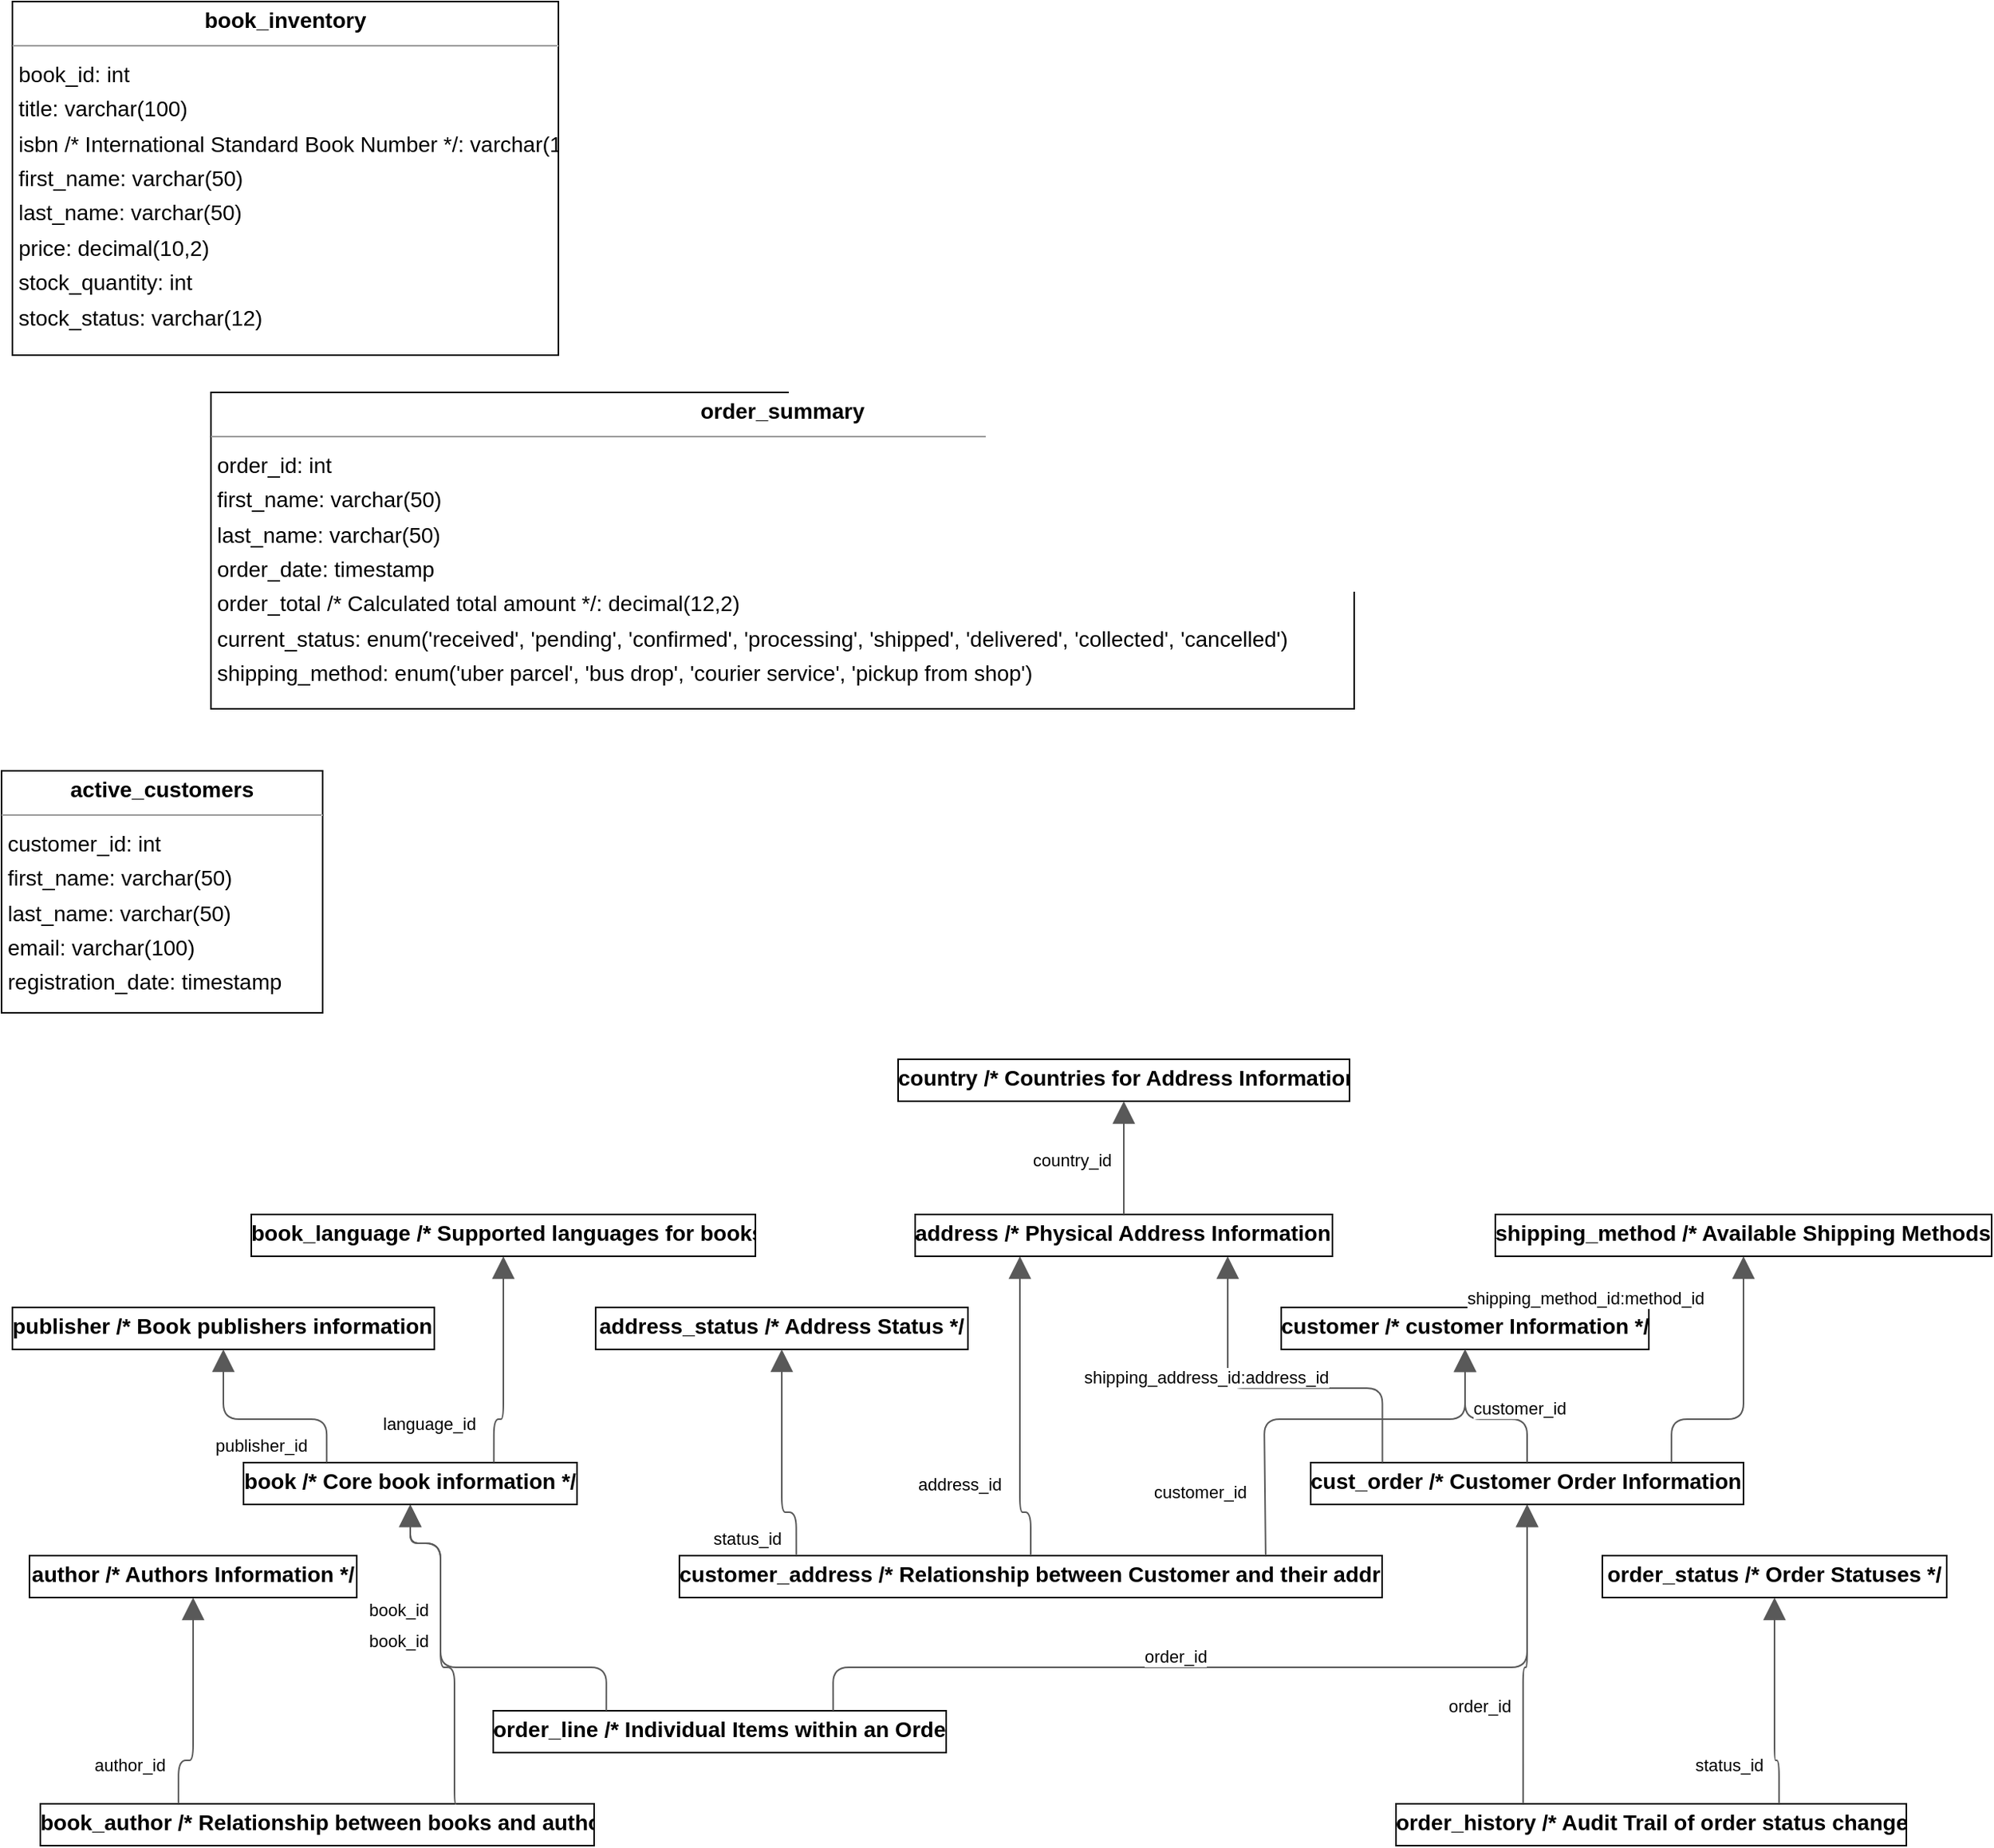 <mxGraphModel dx="0" dy="0" grid="1" gridSize="10" guides="1" tooltips="1" connect="1" arrows="1" fold="1" page="0" pageScale="1" background="none" math="0" shadow="0">
  <root>
    <mxCell id="0" />
    <mxCell id="1" parent="0" />
    <mxCell id="node12" parent="1" vertex="1" value="&lt;p style=&quot;margin:0px;margin-top:4px;text-align:center;&quot;&gt;&lt;b&gt;active_customers&lt;/b&gt;&lt;/p&gt;&lt;hr size=&quot;1&quot;/&gt;&lt;p style=&quot;margin:0 0 0 4px;line-height:1.6;&quot;&gt; customer_id: int&lt;br/&gt; first_name: varchar(50)&lt;br/&gt; last_name: varchar(50)&lt;br/&gt; email: varchar(100)&lt;br/&gt; registration_date: timestamp&lt;/p&gt;" style="verticalAlign=top;align=left;overflow=fill;fontSize=14;fontFamily=Helvetica;html=1;rounded=0;shadow=0;comic=0;labelBackgroundColor=none;strokeWidth=1;">
      <mxGeometry x="-368" y="382" width="207" height="156" as="geometry" />
    </mxCell>
    <mxCell id="node0" parent="1" vertex="1" value="&lt;p style=&quot;margin:0px;margin-top:4px;text-align:center;&quot;&gt;&lt;b&gt;address  /* Physical Address Information */&lt;/b&gt;&lt;/p&gt;&lt;hr size=&quot;1&quot;/&gt;" style="verticalAlign=top;align=left;overflow=fill;fontSize=14;fontFamily=Helvetica;html=1;rounded=0;shadow=0;comic=0;labelBackgroundColor=none;strokeWidth=1;">
      <mxGeometry x="221" y="668" width="269" height="27" as="geometry" />
    </mxCell>
    <mxCell id="node17" parent="1" vertex="1" value="&lt;p style=&quot;margin:0px;margin-top:4px;text-align:center;&quot;&gt;&lt;b&gt;address_status  /* Address Status */&lt;/b&gt;&lt;/p&gt;&lt;hr size=&quot;1&quot;/&gt;" style="verticalAlign=top;align=left;overflow=fill;fontSize=14;fontFamily=Helvetica;html=1;rounded=0;shadow=0;comic=0;labelBackgroundColor=none;strokeWidth=1;">
      <mxGeometry x="15" y="728" width="240" height="27" as="geometry" />
    </mxCell>
    <mxCell id="node14" parent="1" vertex="1" value="&lt;p style=&quot;margin:0px;margin-top:4px;text-align:center;&quot;&gt;&lt;b&gt;author  /* Authors Information */&lt;/b&gt;&lt;/p&gt;&lt;hr size=&quot;1&quot;/&gt;" style="verticalAlign=top;align=left;overflow=fill;fontSize=14;fontFamily=Helvetica;html=1;rounded=0;shadow=0;comic=0;labelBackgroundColor=none;strokeWidth=1;">
      <mxGeometry x="-350" y="888" width="211" height="27" as="geometry" />
    </mxCell>
    <mxCell id="node13" parent="1" vertex="1" value="&lt;p style=&quot;margin:0px;margin-top:4px;text-align:center;&quot;&gt;&lt;b&gt;book  /* Core book information */&lt;/b&gt;&lt;/p&gt;&lt;hr size=&quot;1&quot;/&gt;" style="verticalAlign=top;align=left;overflow=fill;fontSize=14;fontFamily=Helvetica;html=1;rounded=0;shadow=0;comic=0;labelBackgroundColor=none;strokeWidth=1;">
      <mxGeometry x="-212" y="828" width="215" height="27" as="geometry" />
    </mxCell>
    <mxCell id="node8" parent="1" vertex="1" value="&lt;p style=&quot;margin:0px;margin-top:4px;text-align:center;&quot;&gt;&lt;b&gt;book_author  /* Relationship between books and authors */&lt;/b&gt;&lt;/p&gt;&lt;hr size=&quot;1&quot;/&gt;" style="verticalAlign=top;align=left;overflow=fill;fontSize=14;fontFamily=Helvetica;html=1;rounded=0;shadow=0;comic=0;labelBackgroundColor=none;strokeWidth=1;">
      <mxGeometry x="-343" y="1048" width="357" height="27" as="geometry" />
    </mxCell>
    <mxCell id="node6" parent="1" vertex="1" value="&lt;p style=&quot;margin:0px;margin-top:4px;text-align:center;&quot;&gt;&lt;b&gt;book_inventory&lt;/b&gt;&lt;/p&gt;&lt;hr size=&quot;1&quot;/&gt;&lt;p style=&quot;margin:0 0 0 4px;line-height:1.6;&quot;&gt; book_id: int&lt;br/&gt; title: varchar(100)&lt;br/&gt; isbn  /* International Standard Book Number */: varchar(13)&lt;br/&gt; first_name: varchar(50)&lt;br/&gt; last_name: varchar(50)&lt;br/&gt; price: decimal(10,2)&lt;br/&gt; stock_quantity: int&lt;br/&gt; stock_status: varchar(12)&lt;/p&gt;" style="verticalAlign=top;align=left;overflow=fill;fontSize=14;fontFamily=Helvetica;html=1;rounded=0;shadow=0;comic=0;labelBackgroundColor=none;strokeWidth=1;">
      <mxGeometry x="-361" y="-114" width="352" height="228" as="geometry" />
    </mxCell>
    <mxCell id="node10" parent="1" vertex="1" value="&lt;p style=&quot;margin:0px;margin-top:4px;text-align:center;&quot;&gt;&lt;b&gt;book_language  /* Supported languages for books */&lt;/b&gt;&lt;/p&gt;&lt;hr size=&quot;1&quot;/&gt;" style="verticalAlign=top;align=left;overflow=fill;fontSize=14;fontFamily=Helvetica;html=1;rounded=0;shadow=0;comic=0;labelBackgroundColor=none;strokeWidth=1;">
      <mxGeometry x="-207" y="668" width="325" height="27" as="geometry" />
    </mxCell>
    <mxCell id="node4" parent="1" vertex="1" value="&lt;p style=&quot;margin:0px;margin-top:4px;text-align:center;&quot;&gt;&lt;b&gt;country  /* Countries for Address Information */&lt;/b&gt;&lt;/p&gt;&lt;hr size=&quot;1&quot;/&gt;" style="verticalAlign=top;align=left;overflow=fill;fontSize=14;fontFamily=Helvetica;html=1;rounded=0;shadow=0;comic=0;labelBackgroundColor=none;strokeWidth=1;">
      <mxGeometry x="210" y="568" width="291" height="27" as="geometry" />
    </mxCell>
    <mxCell id="node15" parent="1" vertex="1" value="&lt;p style=&quot;margin:0px;margin-top:4px;text-align:center;&quot;&gt;&lt;b&gt;cust_order  /* Customer Order Information */&lt;/b&gt;&lt;/p&gt;&lt;hr size=&quot;1&quot;/&gt;" style="verticalAlign=top;align=left;overflow=fill;fontSize=14;fontFamily=Helvetica;html=1;rounded=0;shadow=0;comic=0;labelBackgroundColor=none;strokeWidth=1;">
      <mxGeometry x="476" y="828" width="279" height="27" as="geometry" />
    </mxCell>
    <mxCell id="node1" parent="1" vertex="1" value="&lt;p style=&quot;margin:0px;margin-top:4px;text-align:center;&quot;&gt;&lt;b&gt;customer  /* customer Information */&lt;/b&gt;&lt;/p&gt;&lt;hr size=&quot;1&quot;/&gt;" style="verticalAlign=top;align=left;overflow=fill;fontSize=14;fontFamily=Helvetica;html=1;rounded=0;shadow=0;comic=0;labelBackgroundColor=none;strokeWidth=1;">
      <mxGeometry x="457" y="728" width="237" height="27" as="geometry" />
    </mxCell>
    <mxCell id="node2" parent="1" vertex="1" value="&lt;p style=&quot;margin:0px;margin-top:4px;text-align:center;&quot;&gt;&lt;b&gt;customer_address  /* Relationship between Customer and their addresses */&lt;/b&gt;&lt;/p&gt;&lt;hr size=&quot;1&quot;/&gt;" style="verticalAlign=top;align=left;overflow=fill;fontSize=14;fontFamily=Helvetica;html=1;rounded=0;shadow=0;comic=0;labelBackgroundColor=none;strokeWidth=1;">
      <mxGeometry x="69" y="888" width="453" height="27" as="geometry" />
    </mxCell>
    <mxCell id="node9" parent="1" vertex="1" value="&lt;p style=&quot;margin:0px;margin-top:4px;text-align:center;&quot;&gt;&lt;b&gt;order_history  /* Audit Trail of order status changes */&lt;/b&gt;&lt;/p&gt;&lt;hr size=&quot;1&quot;/&gt;" style="verticalAlign=top;align=left;overflow=fill;fontSize=14;fontFamily=Helvetica;html=1;rounded=0;shadow=0;comic=0;labelBackgroundColor=none;strokeWidth=1;">
      <mxGeometry x="531" y="1048" width="329" height="27" as="geometry" />
    </mxCell>
    <mxCell id="node16" parent="1" vertex="1" value="&lt;p style=&quot;margin:0px;margin-top:4px;text-align:center;&quot;&gt;&lt;b&gt;order_line  /* Individual Items within an Order */&lt;/b&gt;&lt;/p&gt;&lt;hr size=&quot;1&quot;/&gt;" style="verticalAlign=top;align=left;overflow=fill;fontSize=14;fontFamily=Helvetica;html=1;rounded=0;shadow=0;comic=0;labelBackgroundColor=none;strokeWidth=1;">
      <mxGeometry x="-51" y="988" width="292" height="27" as="geometry" />
    </mxCell>
    <mxCell id="node11" parent="1" vertex="1" value="&lt;p style=&quot;margin:0px;margin-top:4px;text-align:center;&quot;&gt;&lt;b&gt;order_status  /* Order Statuses */&lt;/b&gt;&lt;/p&gt;&lt;hr size=&quot;1&quot;/&gt;" style="verticalAlign=top;align=left;overflow=fill;fontSize=14;fontFamily=Helvetica;html=1;rounded=0;shadow=0;comic=0;labelBackgroundColor=none;strokeWidth=1;">
      <mxGeometry x="664" y="888" width="222" height="27" as="geometry" />
    </mxCell>
    <mxCell id="node7" parent="1" vertex="1" value="&lt;p style=&quot;margin:0px;margin-top:4px;text-align:center;&quot;&gt;&lt;b&gt;order_summary&lt;/b&gt;&lt;/p&gt;&lt;hr size=&quot;1&quot;/&gt;&lt;p style=&quot;margin:0 0 0 4px;line-height:1.6;&quot;&gt; order_id: int&lt;br/&gt; first_name: varchar(50)&lt;br/&gt; last_name: varchar(50)&lt;br/&gt; order_date: timestamp&lt;br/&gt; order_total  /* Calculated total amount */: decimal(12,2)&lt;br/&gt; current_status: enum(&amp;#39;received&amp;#39;, &amp;#39;pending&amp;#39;, &amp;#39;confirmed&amp;#39;, &amp;#39;processing&amp;#39;, &amp;#39;shipped&amp;#39;, &amp;#39;delivered&amp;#39;, &amp;#39;collected&amp;#39;, &amp;#39;cancelled&amp;#39;)&lt;br/&gt; shipping_method: enum(&amp;#39;uber parcel&amp;#39;, &amp;#39;bus drop&amp;#39;, &amp;#39;courier service&amp;#39;, &amp;#39;pickup from shop&amp;#39;)&lt;/p&gt;" style="verticalAlign=top;align=left;overflow=fill;fontSize=14;fontFamily=Helvetica;html=1;rounded=0;shadow=0;comic=0;labelBackgroundColor=none;strokeWidth=1;">
      <mxGeometry x="-233" y="138" width="737" height="204" as="geometry" />
    </mxCell>
    <mxCell id="node3" parent="1" vertex="1" value="&lt;p style=&quot;margin:0px;margin-top:4px;text-align:center;&quot;&gt;&lt;b&gt;publisher  /* Book publishers information */&lt;/b&gt;&lt;/p&gt;&lt;hr size=&quot;1&quot;/&gt;" style="verticalAlign=top;align=left;overflow=fill;fontSize=14;fontFamily=Helvetica;html=1;rounded=0;shadow=0;comic=0;labelBackgroundColor=none;strokeWidth=1;">
      <mxGeometry x="-361" y="728" width="272" height="27" as="geometry" />
    </mxCell>
    <mxCell id="node5" parent="1" vertex="1" value="&lt;p style=&quot;margin:0px;margin-top:4px;text-align:center;&quot;&gt;&lt;b&gt;shipping_method  /* Available Shipping Methods */&lt;/b&gt;&lt;/p&gt;&lt;hr size=&quot;1&quot;/&gt;" style="verticalAlign=top;align=left;overflow=fill;fontSize=14;fontFamily=Helvetica;html=1;rounded=0;shadow=0;comic=0;labelBackgroundColor=none;strokeWidth=1;">
      <mxGeometry x="595" y="668" width="320" height="27" as="geometry" />
    </mxCell>
    <mxCell id="edge11" edge="1" value="" parent="1" source="node0" target="node4" style="html=1;rounded=1;edgeStyle=orthogonalEdgeStyle;dashed=0;startArrow=none;endArrow=block;endSize=12;strokeColor=#595959;exitX=0.500;exitY=0.001;exitDx=0;exitDy=0;entryX=0.500;entryY=1.001;entryDx=0;entryDy=0;">
      <mxGeometry width="50" height="50" relative="1" as="geometry">
        <Array as="points" />
      </mxGeometry>
    </mxCell>
    <mxCell id="label68" parent="edge11" vertex="1" connectable="0" value="country_id" style="edgeLabel;resizable=0;html=1;align=left;verticalAlign=top;strokeColor=default;">
      <mxGeometry x="295" y="620" as="geometry" />
    </mxCell>
    <mxCell id="edge14" edge="1" value="" parent="1" source="node13" target="node10" style="html=1;rounded=1;edgeStyle=orthogonalEdgeStyle;dashed=0;startArrow=none;endArrow=block;endSize=12;strokeColor=#595959;exitX=0.750;exitY=0.001;exitDx=0;exitDy=0;entryX=0.500;entryY=1.001;entryDx=0;entryDy=0;">
      <mxGeometry width="50" height="50" relative="1" as="geometry">
        <Array as="points">
          <mxPoint x="-51" y="800" />
          <mxPoint x="-45" y="800" />
        </Array>
      </mxGeometry>
    </mxCell>
    <mxCell id="label86" parent="edge14" vertex="1" connectable="0" value="language_id" style="edgeLabel;resizable=0;html=1;align=left;verticalAlign=top;strokeColor=default;">
      <mxGeometry x="-124" y="790" as="geometry" />
    </mxCell>
    <mxCell id="edge0" edge="1" value="" parent="1" source="node13" target="node3" style="html=1;rounded=1;edgeStyle=orthogonalEdgeStyle;dashed=0;startArrow=none;endArrow=block;endSize=12;strokeColor=#595959;exitX=0.250;exitY=0.001;exitDx=0;exitDy=0;entryX=0.500;entryY=1.002;entryDx=0;entryDy=0;">
      <mxGeometry width="50" height="50" relative="1" as="geometry">
        <Array as="points">
          <mxPoint x="-159" y="800" />
          <mxPoint x="-225" y="800" />
        </Array>
      </mxGeometry>
    </mxCell>
    <mxCell id="label2" parent="edge0" vertex="1" connectable="0" value="publisher_id" style="edgeLabel;resizable=0;html=1;align=left;verticalAlign=top;strokeColor=default;">
      <mxGeometry x="-232" y="804" as="geometry" />
    </mxCell>
    <mxCell id="edge4" edge="1" value="" parent="1" source="node8" target="node14" style="html=1;rounded=1;edgeStyle=orthogonalEdgeStyle;dashed=0;startArrow=none;endArrow=block;endSize=12;strokeColor=#595959;exitX=0.250;exitY=0.001;exitDx=0;exitDy=0;entryX=0.500;entryY=1.001;entryDx=0;entryDy=0;">
      <mxGeometry width="50" height="50" relative="1" as="geometry">
        <Array as="points">
          <mxPoint x="-254" y="1020" />
          <mxPoint x="-245" y="1020" />
        </Array>
      </mxGeometry>
    </mxCell>
    <mxCell id="label26" parent="edge4" vertex="1" connectable="0" value="author_id" style="edgeLabel;resizable=0;html=1;align=left;verticalAlign=top;strokeColor=default;">
      <mxGeometry x="-310" y="1010" as="geometry" />
    </mxCell>
    <mxCell id="edge13" edge="1" value="" parent="1" source="node8" target="node13" style="html=1;rounded=1;edgeStyle=orthogonalEdgeStyle;dashed=0;startArrow=none;endArrow=block;endSize=12;strokeColor=#595959;exitX=0.750;exitY=0.002;exitDx=0;exitDy=0;entryX=0.500;entryY=1.001;entryDx=0;entryDy=0;">
      <mxGeometry width="50" height="50" relative="1" as="geometry">
        <Array as="points">
          <mxPoint x="-76" y="960" />
          <mxPoint x="-85" y="960" />
          <mxPoint x="-85" y="880" />
          <mxPoint x="-105" y="880" />
        </Array>
      </mxGeometry>
    </mxCell>
    <mxCell id="label80" parent="edge13" vertex="1" connectable="0" value="book_id" style="edgeLabel;resizable=0;html=1;align=left;verticalAlign=top;strokeColor=default;">
      <mxGeometry x="-133" y="930" as="geometry" />
    </mxCell>
    <mxCell id="edge12" edge="1" value="" parent="1" source="node15" target="node0" style="html=1;rounded=1;edgeStyle=orthogonalEdgeStyle;dashed=0;startArrow=none;endArrow=block;endSize=12;strokeColor=#595959;exitX=0.167;exitY=0.002;exitDx=0;exitDy=0;entryX=0.750;entryY=1.002;entryDx=0;entryDy=0;">
      <mxGeometry width="50" height="50" relative="1" as="geometry">
        <Array as="points">
          <mxPoint x="522" y="780" />
          <mxPoint x="422" y="780" />
        </Array>
      </mxGeometry>
    </mxCell>
    <mxCell id="label74" parent="edge12" vertex="1" connectable="0" value="shipping_address_id:address_id" style="edgeLabel;resizable=0;html=1;align=left;verticalAlign=top;strokeColor=default;">
      <mxGeometry x="328" y="760" as="geometry" />
    </mxCell>
    <mxCell id="edge5" edge="1" value="" parent="1" source="node15" target="node1" style="html=1;rounded=1;edgeStyle=orthogonalEdgeStyle;dashed=0;startArrow=none;endArrow=block;endSize=12;strokeColor=#595959;exitX=0.500;exitY=0.001;exitDx=0;exitDy=0;entryX=0.500;entryY=1.002;entryDx=0;entryDy=0;">
      <mxGeometry width="50" height="50" relative="1" as="geometry">
        <Array as="points">
          <mxPoint x="615" y="800" />
          <mxPoint x="575" y="800" />
        </Array>
      </mxGeometry>
    </mxCell>
    <mxCell id="label32" parent="edge5" vertex="1" connectable="0" value="customer_id" style="edgeLabel;resizable=0;html=1;align=left;verticalAlign=top;strokeColor=default;">
      <mxGeometry x="579" y="780" as="geometry" />
    </mxCell>
    <mxCell id="edge8" edge="1" value="" parent="1" source="node15" target="node5" style="html=1;rounded=1;edgeStyle=orthogonalEdgeStyle;dashed=0;startArrow=none;endArrow=block;endSize=12;strokeColor=#595959;exitX=0.833;exitY=0.001;exitDx=0;exitDy=0;entryX=0.500;entryY=1.001;entryDx=0;entryDy=0;">
      <mxGeometry width="50" height="50" relative="1" as="geometry">
        <Array as="points">
          <mxPoint x="708" y="800" />
          <mxPoint x="755" y="800" />
        </Array>
      </mxGeometry>
    </mxCell>
    <mxCell id="label50" parent="edge8" vertex="1" connectable="0" value="shipping_method_id:method_id" style="edgeLabel;resizable=0;html=1;align=left;verticalAlign=top;strokeColor=default;">
      <mxGeometry x="575" y="709" as="geometry" />
    </mxCell>
    <mxCell id="edge2" edge="1" value="" parent="1" source="node2" target="node0" style="html=1;rounded=1;edgeStyle=orthogonalEdgeStyle;dashed=0;startArrow=none;endArrow=block;endSize=12;strokeColor=#595959;exitX=0.500;exitY=0.001;exitDx=0;exitDy=0;entryX=0.250;entryY=1.002;entryDx=0;entryDy=0;">
      <mxGeometry width="50" height="50" relative="1" as="geometry">
        <Array as="points">
          <mxPoint x="295" y="860" />
          <mxPoint x="288" y="860" />
        </Array>
      </mxGeometry>
    </mxCell>
    <mxCell id="label14" parent="edge2" vertex="1" connectable="0" value="address_id" style="edgeLabel;resizable=0;html=1;align=left;verticalAlign=top;strokeColor=default;">
      <mxGeometry x="221" y="829" as="geometry" />
    </mxCell>
    <mxCell id="edge3" edge="1" value="" parent="1" source="node2" target="node17" style="html=1;rounded=1;edgeStyle=orthogonalEdgeStyle;dashed=0;startArrow=none;endArrow=block;endSize=12;strokeColor=#595959;exitX=0.167;exitY=0.001;exitDx=0;exitDy=0;entryX=0.500;entryY=1.001;entryDx=0;entryDy=0;">
      <mxGeometry width="50" height="50" relative="1" as="geometry">
        <Array as="points">
          <mxPoint x="144" y="860" />
          <mxPoint x="135" y="860" />
        </Array>
      </mxGeometry>
    </mxCell>
    <mxCell id="label20" parent="edge3" vertex="1" connectable="0" value="status_id" style="edgeLabel;resizable=0;html=1;align=left;verticalAlign=top;strokeColor=default;">
      <mxGeometry x="89" y="864" as="geometry" />
    </mxCell>
    <mxCell id="edge6" edge="1" value="" parent="1" source="node2" target="node1" style="html=1;rounded=1;edgeStyle=orthogonalEdgeStyle;dashed=0;startArrow=none;endArrow=block;endSize=12;strokeColor=#595959;exitX=0.833;exitY=0.002;exitDx=0;exitDy=0;entryX=0.500;entryY=1.002;entryDx=0;entryDy=0;">
      <mxGeometry width="50" height="50" relative="1" as="geometry">
        <Array as="points">
          <mxPoint x="446" y="800" />
          <mxPoint x="575" y="800" />
        </Array>
      </mxGeometry>
    </mxCell>
    <mxCell id="label38" parent="edge6" vertex="1" connectable="0" value="customer_id" style="edgeLabel;resizable=0;html=1;align=left;verticalAlign=top;strokeColor=default;">
      <mxGeometry x="373" y="834" as="geometry" />
    </mxCell>
    <mxCell id="edge9" edge="1" value="" parent="1" source="node9" target="node15" style="html=1;rounded=1;edgeStyle=orthogonalEdgeStyle;dashed=0;startArrow=none;endArrow=block;endSize=12;strokeColor=#595959;exitX=0.250;exitY=0.002;exitDx=0;exitDy=0;entryX=0.500;entryY=1.001;entryDx=0;entryDy=0;">
      <mxGeometry width="50" height="50" relative="1" as="geometry">
        <Array as="points">
          <mxPoint x="613" y="960" />
          <mxPoint x="615" y="960" />
        </Array>
      </mxGeometry>
    </mxCell>
    <mxCell id="label56" parent="edge9" vertex="1" connectable="0" value="order_id" style="edgeLabel;resizable=0;html=1;align=left;verticalAlign=top;strokeColor=default;">
      <mxGeometry x="563" y="972" as="geometry" />
    </mxCell>
    <mxCell id="edge1" edge="1" value="" parent="1" source="node9" target="node11" style="html=1;rounded=1;edgeStyle=orthogonalEdgeStyle;dashed=0;startArrow=none;endArrow=block;endSize=12;strokeColor=#595959;exitX=0.750;exitY=0.001;exitDx=0;exitDy=0;entryX=0.500;entryY=1.001;entryDx=0;entryDy=0;">
      <mxGeometry width="50" height="50" relative="1" as="geometry">
        <Array as="points">
          <mxPoint x="777" y="1020" />
          <mxPoint x="775" y="1020" />
        </Array>
      </mxGeometry>
    </mxCell>
    <mxCell id="label8" parent="edge1" vertex="1" connectable="0" value="status_id" style="edgeLabel;resizable=0;html=1;align=left;verticalAlign=top;strokeColor=default;">
      <mxGeometry x="722" y="1010" as="geometry" />
    </mxCell>
    <mxCell id="edge10" edge="1" value="" parent="1" source="node16" target="node13" style="html=1;rounded=1;edgeStyle=orthogonalEdgeStyle;dashed=0;startArrow=none;endArrow=block;endSize=12;strokeColor=#595959;exitX=0.250;exitY=0.001;exitDx=0;exitDy=0;entryX=0.500;entryY=1.001;entryDx=0;entryDy=0;">
      <mxGeometry width="50" height="50" relative="1" as="geometry">
        <Array as="points">
          <mxPoint x="22" y="960" />
          <mxPoint x="-85" y="960" />
          <mxPoint x="-85" y="880" />
          <mxPoint x="-105" y="880" />
        </Array>
      </mxGeometry>
    </mxCell>
    <mxCell id="label62" parent="edge10" vertex="1" connectable="0" value="book_id" style="edgeLabel;resizable=0;html=1;align=left;verticalAlign=top;strokeColor=default;">
      <mxGeometry x="-133" y="910" as="geometry" />
    </mxCell>
    <mxCell id="edge7" edge="1" value="" parent="1" source="node16" target="node15" style="html=1;rounded=1;edgeStyle=orthogonalEdgeStyle;dashed=0;startArrow=none;endArrow=block;endSize=12;strokeColor=#595959;exitX=0.750;exitY=0.001;exitDx=0;exitDy=0;entryX=0.500;entryY=1.001;entryDx=0;entryDy=0;">
      <mxGeometry width="50" height="50" relative="1" as="geometry">
        <Array as="points">
          <mxPoint x="168" y="960" />
          <mxPoint x="615" y="960" />
        </Array>
      </mxGeometry>
    </mxCell>
    <mxCell id="label44" parent="edge7" vertex="1" connectable="0" value="order_id" style="edgeLabel;resizable=0;html=1;align=left;verticalAlign=top;strokeColor=default;">
      <mxGeometry x="367" y="940" as="geometry" />
    </mxCell>
  </root>
</mxGraphModel>